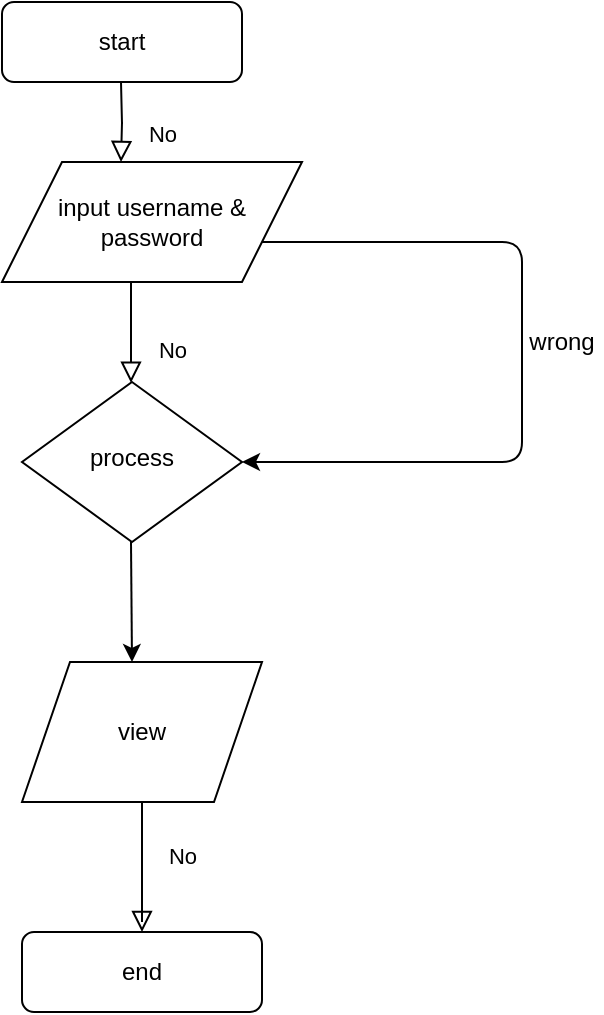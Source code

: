 <mxfile version="12.9.11" type="device"><diagram id="C5RBs43oDa-KdzZeNtuy" name="Page-1"><mxGraphModel dx="1363" dy="776" grid="1" gridSize="10" guides="1" tooltips="1" connect="1" arrows="1" fold="1" page="1" pageScale="1" pageWidth="827" pageHeight="1169" math="0" shadow="0"><root><mxCell id="WIyWlLk6GJQsqaUBKTNV-0"/><mxCell id="WIyWlLk6GJQsqaUBKTNV-1" parent="WIyWlLk6GJQsqaUBKTNV-0"/><mxCell id="WIyWlLk6GJQsqaUBKTNV-3" value="start" style="rounded=1;whiteSpace=wrap;html=1;fontSize=12;glass=0;strokeWidth=1;shadow=0;" parent="WIyWlLk6GJQsqaUBKTNV-1" vertex="1"><mxGeometry x="160" y="80" width="120" height="40" as="geometry"/></mxCell><mxCell id="WIyWlLk6GJQsqaUBKTNV-6" value="process" style="rhombus;whiteSpace=wrap;html=1;shadow=0;fontFamily=Helvetica;fontSize=12;align=center;strokeWidth=1;spacing=6;spacingTop=-4;" parent="WIyWlLk6GJQsqaUBKTNV-1" vertex="1"><mxGeometry x="170" y="270" width="110" height="80" as="geometry"/></mxCell><mxCell id="WIyWlLk6GJQsqaUBKTNV-8" value="No" style="rounded=0;html=1;jettySize=auto;orthogonalLoop=1;fontSize=11;endArrow=block;endFill=0;endSize=8;strokeWidth=1;shadow=0;labelBackgroundColor=none;edgeStyle=orthogonalEdgeStyle;" parent="WIyWlLk6GJQsqaUBKTNV-1" target="WIyWlLk6GJQsqaUBKTNV-11" edge="1"><mxGeometry x="0.333" y="20" relative="1" as="geometry"><mxPoint as="offset"/><mxPoint x="230" y="430" as="sourcePoint"/><Array as="points"><mxPoint x="230" y="540"/><mxPoint x="230" y="540"/></Array></mxGeometry></mxCell><mxCell id="WIyWlLk6GJQsqaUBKTNV-11" value="end" style="rounded=1;whiteSpace=wrap;html=1;fontSize=12;glass=0;strokeWidth=1;shadow=0;" parent="WIyWlLk6GJQsqaUBKTNV-1" vertex="1"><mxGeometry x="170" y="545" width="120" height="40" as="geometry"/></mxCell><mxCell id="mr0BpN4AscByfvCqhh2R-0" value="input username &amp;amp; password" style="shape=parallelogram;perimeter=parallelogramPerimeter;whiteSpace=wrap;html=1;" vertex="1" parent="WIyWlLk6GJQsqaUBKTNV-1"><mxGeometry x="160" y="160" width="150" height="60" as="geometry"/></mxCell><mxCell id="mr0BpN4AscByfvCqhh2R-1" value="No" style="rounded=0;html=1;jettySize=auto;orthogonalLoop=1;fontSize=11;endArrow=block;endFill=0;endSize=8;strokeWidth=1;shadow=0;labelBackgroundColor=none;edgeStyle=orthogonalEdgeStyle;" edge="1" parent="WIyWlLk6GJQsqaUBKTNV-1"><mxGeometry x="0.333" y="20" relative="1" as="geometry"><mxPoint as="offset"/><mxPoint x="219.5" y="120" as="sourcePoint"/><mxPoint x="219.5" y="160" as="targetPoint"/></mxGeometry></mxCell><mxCell id="mr0BpN4AscByfvCqhh2R-2" value="No" style="rounded=0;html=1;jettySize=auto;orthogonalLoop=1;fontSize=11;endArrow=block;endFill=0;endSize=8;strokeWidth=1;shadow=0;labelBackgroundColor=none;edgeStyle=orthogonalEdgeStyle;" edge="1" parent="WIyWlLk6GJQsqaUBKTNV-1" target="WIyWlLk6GJQsqaUBKTNV-6"><mxGeometry x="0.333" y="20" relative="1" as="geometry"><mxPoint as="offset"/><mxPoint x="224.5" y="220" as="sourcePoint"/><mxPoint x="224.5" y="260" as="targetPoint"/><Array as="points"/></mxGeometry></mxCell><mxCell id="mr0BpN4AscByfvCqhh2R-4" value="view" style="shape=parallelogram;perimeter=parallelogramPerimeter;whiteSpace=wrap;html=1;" vertex="1" parent="WIyWlLk6GJQsqaUBKTNV-1"><mxGeometry x="170" y="410" width="120" height="70" as="geometry"/></mxCell><mxCell id="mr0BpN4AscByfvCqhh2R-5" value="" style="endArrow=classic;html=1;" edge="1" parent="WIyWlLk6GJQsqaUBKTNV-1"><mxGeometry width="50" height="50" relative="1" as="geometry"><mxPoint x="224.5" y="350" as="sourcePoint"/><mxPoint x="225" y="410" as="targetPoint"/></mxGeometry></mxCell><mxCell id="mr0BpN4AscByfvCqhh2R-6" value="" style="endArrow=classic;html=1;entryX=1;entryY=0.5;entryDx=0;entryDy=0;" edge="1" parent="WIyWlLk6GJQsqaUBKTNV-1" target="WIyWlLk6GJQsqaUBKTNV-6"><mxGeometry width="50" height="50" relative="1" as="geometry"><mxPoint x="290" y="200" as="sourcePoint"/><mxPoint x="490" y="310" as="targetPoint"/><Array as="points"><mxPoint x="420" y="200"/><mxPoint x="420" y="310"/></Array></mxGeometry></mxCell><mxCell id="mr0BpN4AscByfvCqhh2R-7" value="wrong" style="text;html=1;strokeColor=none;fillColor=none;align=center;verticalAlign=middle;whiteSpace=wrap;rounded=0;" vertex="1" parent="WIyWlLk6GJQsqaUBKTNV-1"><mxGeometry x="420" y="240" width="40" height="20" as="geometry"/></mxCell></root></mxGraphModel></diagram></mxfile>